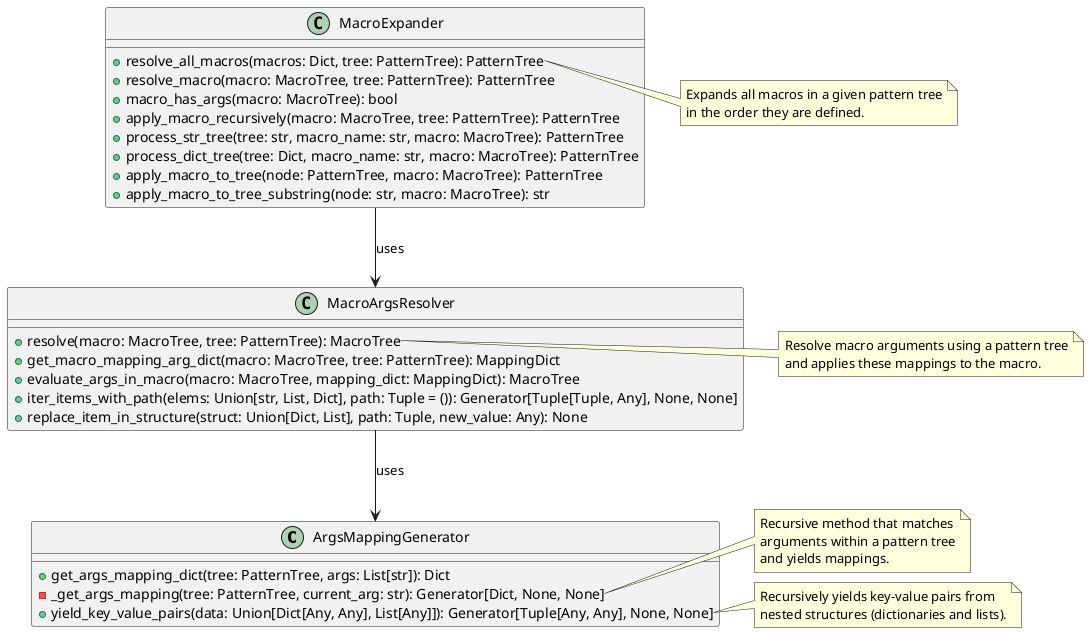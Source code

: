 @startuml diagram_class_macro
class ArgsMappingGenerator {
    +get_args_mapping_dict(tree: PatternTree, args: List[str]): Dict
    -_get_args_mapping(tree: PatternTree, current_arg: str): Generator[Dict, None, None]
    +yield_key_value_pairs(data: Union[Dict[Any, Any], List[Any]]): Generator[Tuple[Any, Any], None, None]
}

note right of ArgsMappingGenerator::_get_args_mapping
Recursive method that matches
arguments within a pattern tree
and yields mappings.
end note

note right of ArgsMappingGenerator::yield_key_value_pairs
Recursively yields key-value pairs from
nested structures (dictionaries and lists).
end note

class MacroArgsResolver {
    +resolve(macro: MacroTree, tree: PatternTree): MacroTree
    +get_macro_mapping_arg_dict(macro: MacroTree, tree: PatternTree): MappingDict
    +evaluate_args_in_macro(macro: MacroTree, mapping_dict: MappingDict): MacroTree
    +iter_items_with_path(elems: Union[str, List, Dict], path: Tuple = ()): Generator[Tuple[Tuple, Any], None, None]
    +replace_item_in_structure(struct: Union[Dict, List], path: Tuple, new_value: Any): None
}

class MacroExpander {
    +resolve_all_macros(macros: Dict, tree: PatternTree): PatternTree
    +resolve_macro(macro: MacroTree, tree: PatternTree): PatternTree
    +macro_has_args(macro: MacroTree): bool
    +apply_macro_recursively(macro: MacroTree, tree: PatternTree): PatternTree
    +process_str_tree(tree: str, macro_name: str, macro: MacroTree): PatternTree
    +process_dict_tree(tree: Dict, macro_name: str, macro: MacroTree): PatternTree
    +apply_macro_to_tree(node: PatternTree, macro: MacroTree): PatternTree
    +apply_macro_to_tree_substring(node: str, macro: MacroTree): str
}

MacroExpander --> MacroArgsResolver : uses
MacroArgsResolver --> ArgsMappingGenerator : uses

note right of MacroArgsResolver::resolve
Resolve macro arguments using a pattern tree
and applies these mappings to the macro.
end note

note right of MacroExpander::resolve_all_macros
Expands all macros in a given pattern tree
in the order they are defined.
end note

@enduml

